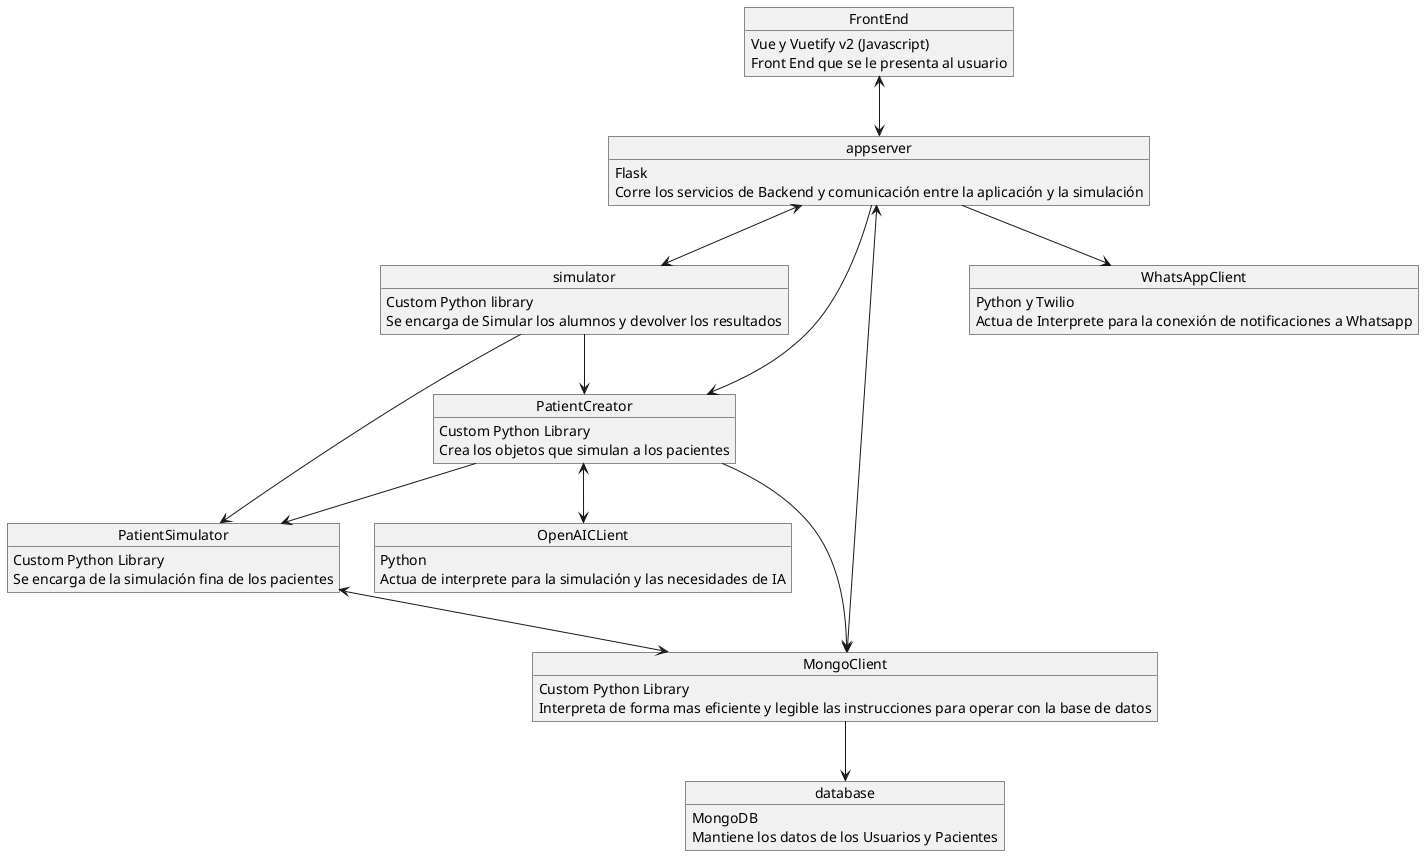 @startuml Servicios
object appserver{
    Flask
    Corre los servicios de Backend y comunicación entre la aplicación y la simulación

}

object simulator{
    Custom Python library
    Se encarga de Simular los alumnos y devolver los resultados
}

object PatientCreator{
    Custom Python Library
    Crea los objetos que simulan a los pacientes
}

object PatientSimulator{
    Custom Python Library
    Se encarga de la simulación fina de los pacientes
}

object database{
    MongoDB
    Mantiene los datos de los Usuarios y Pacientes
}

object OpenAICLient{
    Python
    Actua de interprete para la simulación y las necesidades de IA
}

object MongoClient{
    Custom Python Library
    Interpreta de forma mas eficiente y legible las instrucciones para operar con la base de datos
}

object WhatsAppClient{
    Python y Twilio
    Actua de Interprete para la conexión de notificaciones a Whatsapp
}

object FrontEnd{
    Vue y Vuetify v2 (Javascript)
    Front End que se le presenta al usuario
}

FrontEnd<-->appserver
appserver-->WhatsAppClient
appserver<-->MongoClient
appserver<-->simulator
appserver-->PatientCreator
PatientCreator<-->OpenAICLient
simulator-->PatientSimulator
simulator-->PatientCreator
MongoClient-->database
PatientCreator-->MongoClient
PatientSimulator<-->MongoClient
PatientCreator-->PatientSimulator
@enduml